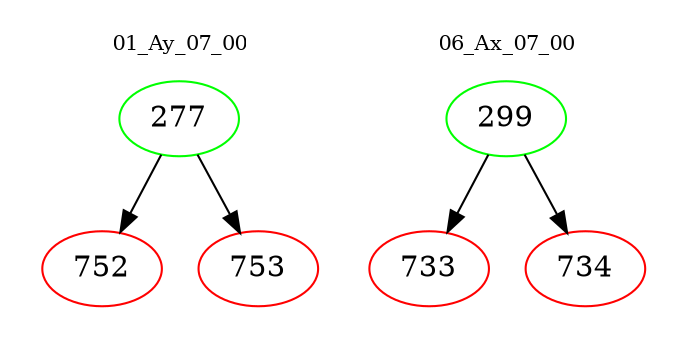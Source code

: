 digraph{
subgraph cluster_0 {
color = white
label = "01_Ay_07_00";
fontsize=10;
T0_277 [label="277", color="green"]
T0_277 -> T0_752 [color="black"]
T0_752 [label="752", color="red"]
T0_277 -> T0_753 [color="black"]
T0_753 [label="753", color="red"]
}
subgraph cluster_1 {
color = white
label = "06_Ax_07_00";
fontsize=10;
T1_299 [label="299", color="green"]
T1_299 -> T1_733 [color="black"]
T1_733 [label="733", color="red"]
T1_299 -> T1_734 [color="black"]
T1_734 [label="734", color="red"]
}
}
